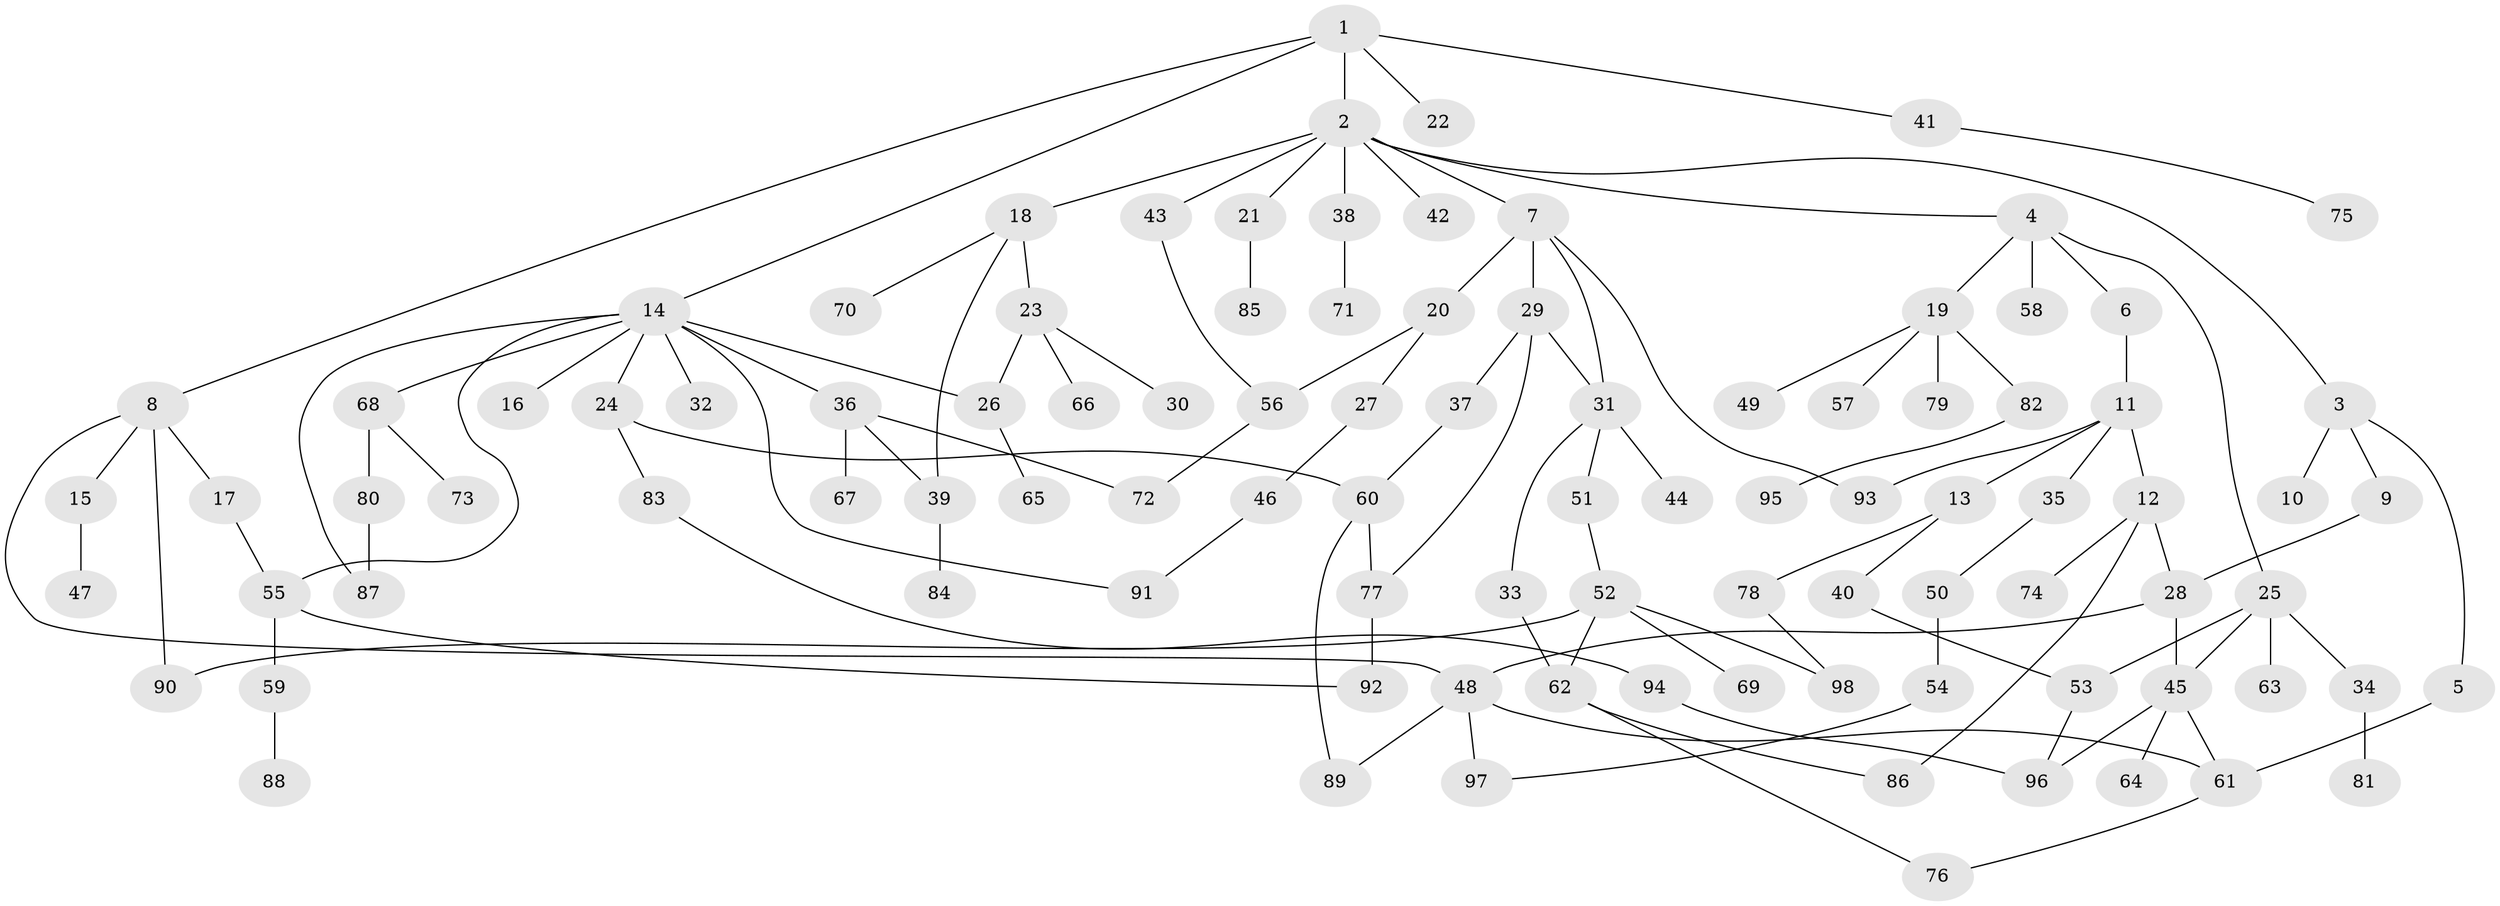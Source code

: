 // coarse degree distribution, {4: 0.05970149253731343, 9: 0.029850746268656716, 3: 0.11940298507462686, 5: 0.11940298507462686, 2: 0.29850746268656714, 6: 0.04477611940298507, 1: 0.31343283582089554, 7: 0.014925373134328358}
// Generated by graph-tools (version 1.1) at 2025/51/02/27/25 19:51:40]
// undirected, 98 vertices, 124 edges
graph export_dot {
graph [start="1"]
  node [color=gray90,style=filled];
  1;
  2;
  3;
  4;
  5;
  6;
  7;
  8;
  9;
  10;
  11;
  12;
  13;
  14;
  15;
  16;
  17;
  18;
  19;
  20;
  21;
  22;
  23;
  24;
  25;
  26;
  27;
  28;
  29;
  30;
  31;
  32;
  33;
  34;
  35;
  36;
  37;
  38;
  39;
  40;
  41;
  42;
  43;
  44;
  45;
  46;
  47;
  48;
  49;
  50;
  51;
  52;
  53;
  54;
  55;
  56;
  57;
  58;
  59;
  60;
  61;
  62;
  63;
  64;
  65;
  66;
  67;
  68;
  69;
  70;
  71;
  72;
  73;
  74;
  75;
  76;
  77;
  78;
  79;
  80;
  81;
  82;
  83;
  84;
  85;
  86;
  87;
  88;
  89;
  90;
  91;
  92;
  93;
  94;
  95;
  96;
  97;
  98;
  1 -- 2;
  1 -- 8;
  1 -- 14;
  1 -- 22;
  1 -- 41;
  2 -- 3;
  2 -- 4;
  2 -- 7;
  2 -- 18;
  2 -- 21;
  2 -- 38;
  2 -- 42;
  2 -- 43;
  3 -- 5;
  3 -- 9;
  3 -- 10;
  4 -- 6;
  4 -- 19;
  4 -- 25;
  4 -- 58;
  5 -- 61;
  6 -- 11;
  7 -- 20;
  7 -- 29;
  7 -- 93;
  7 -- 31;
  8 -- 15;
  8 -- 17;
  8 -- 48;
  8 -- 90;
  9 -- 28;
  11 -- 12;
  11 -- 13;
  11 -- 35;
  11 -- 93;
  12 -- 28;
  12 -- 74;
  12 -- 86;
  13 -- 40;
  13 -- 78;
  14 -- 16;
  14 -- 24;
  14 -- 32;
  14 -- 36;
  14 -- 55;
  14 -- 68;
  14 -- 87;
  14 -- 91;
  14 -- 26;
  15 -- 47;
  17 -- 55;
  18 -- 23;
  18 -- 70;
  18 -- 39;
  19 -- 49;
  19 -- 57;
  19 -- 79;
  19 -- 82;
  20 -- 27;
  20 -- 56;
  21 -- 85;
  23 -- 26;
  23 -- 30;
  23 -- 66;
  24 -- 60;
  24 -- 83;
  25 -- 34;
  25 -- 63;
  25 -- 53;
  25 -- 45;
  26 -- 65;
  27 -- 46;
  28 -- 45;
  28 -- 48;
  29 -- 31;
  29 -- 37;
  29 -- 77;
  31 -- 33;
  31 -- 44;
  31 -- 51;
  33 -- 62;
  34 -- 81;
  35 -- 50;
  36 -- 39;
  36 -- 67;
  36 -- 72;
  37 -- 60;
  38 -- 71;
  39 -- 84;
  40 -- 53;
  41 -- 75;
  43 -- 56;
  45 -- 64;
  45 -- 61;
  45 -- 96;
  46 -- 91;
  48 -- 61;
  48 -- 97;
  48 -- 89;
  50 -- 54;
  51 -- 52;
  52 -- 69;
  52 -- 98;
  52 -- 90;
  52 -- 62;
  53 -- 96;
  54 -- 97;
  55 -- 59;
  55 -- 92;
  56 -- 72;
  59 -- 88;
  60 -- 89;
  60 -- 77;
  61 -- 76;
  62 -- 86;
  62 -- 76;
  68 -- 73;
  68 -- 80;
  77 -- 92;
  78 -- 98;
  80 -- 87;
  82 -- 95;
  83 -- 94;
  94 -- 96;
}
